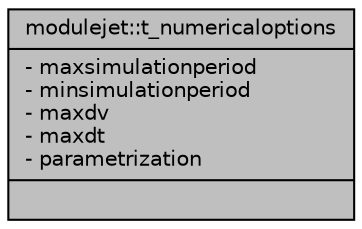 digraph "modulejet::t_numericaloptions"
{
 // LATEX_PDF_SIZE
  edge [fontname="Helvetica",fontsize="10",labelfontname="Helvetica",labelfontsize="10"];
  node [fontname="Helvetica",fontsize="10",shape=record];
  Node1 [label="{modulejet::t_numericaloptions\n|- maxsimulationperiod\l- minsimulationperiod\l- maxdv\l- maxdt\l- parametrization\l|}",height=0.2,width=0.4,color="black", fillcolor="grey75", style="filled", fontcolor="black",tooltip=" "];
}
